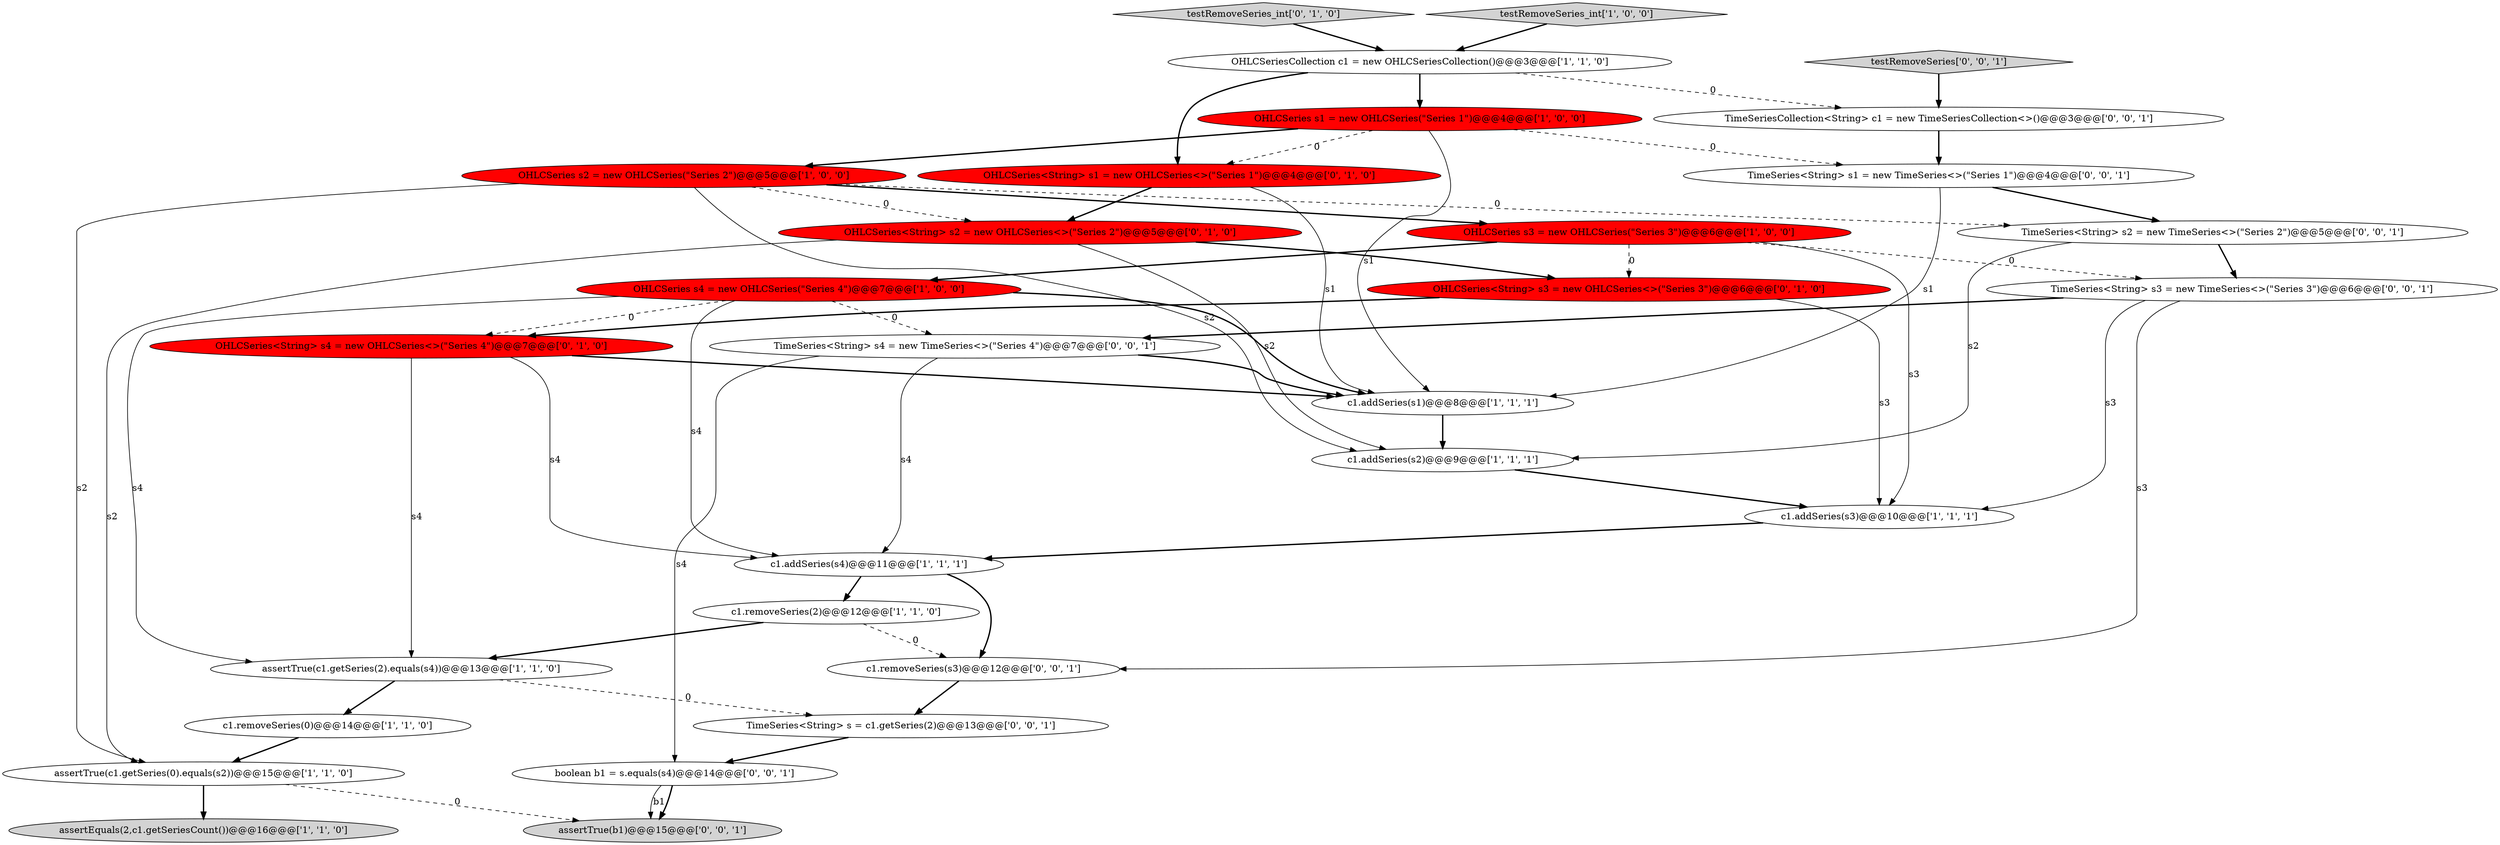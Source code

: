 digraph {
21 [style = filled, label = "TimeSeries<String> s = c1.getSeries(2)@@@13@@@['0', '0', '1']", fillcolor = white, shape = ellipse image = "AAA0AAABBB3BBB"];
29 [style = filled, label = "TimeSeries<String> s1 = new TimeSeries<>(\"Series 1\")@@@4@@@['0', '0', '1']", fillcolor = white, shape = ellipse image = "AAA0AAABBB3BBB"];
25 [style = filled, label = "TimeSeries<String> s4 = new TimeSeries<>(\"Series 4\")@@@7@@@['0', '0', '1']", fillcolor = white, shape = ellipse image = "AAA0AAABBB3BBB"];
14 [style = filled, label = "c1.removeSeries(2)@@@12@@@['1', '1', '0']", fillcolor = white, shape = ellipse image = "AAA0AAABBB1BBB"];
20 [style = filled, label = "TimeSeriesCollection<String> c1 = new TimeSeriesCollection<>()@@@3@@@['0', '0', '1']", fillcolor = white, shape = ellipse image = "AAA0AAABBB3BBB"];
19 [style = filled, label = "OHLCSeries<String> s3 = new OHLCSeries<>(\"Series 3\")@@@6@@@['0', '1', '0']", fillcolor = red, shape = ellipse image = "AAA1AAABBB2BBB"];
6 [style = filled, label = "OHLCSeries s2 = new OHLCSeries(\"Series 2\")@@@5@@@['1', '0', '0']", fillcolor = red, shape = ellipse image = "AAA1AAABBB1BBB"];
12 [style = filled, label = "OHLCSeriesCollection c1 = new OHLCSeriesCollection()@@@3@@@['1', '1', '0']", fillcolor = white, shape = ellipse image = "AAA0AAABBB1BBB"];
17 [style = filled, label = "OHLCSeries<String> s2 = new OHLCSeries<>(\"Series 2\")@@@5@@@['0', '1', '0']", fillcolor = red, shape = ellipse image = "AAA1AAABBB2BBB"];
2 [style = filled, label = "OHLCSeries s3 = new OHLCSeries(\"Series 3\")@@@6@@@['1', '0', '0']", fillcolor = red, shape = ellipse image = "AAA1AAABBB1BBB"];
15 [style = filled, label = "OHLCSeries<String> s4 = new OHLCSeries<>(\"Series 4\")@@@7@@@['0', '1', '0']", fillcolor = red, shape = ellipse image = "AAA1AAABBB2BBB"];
1 [style = filled, label = "c1.removeSeries(0)@@@14@@@['1', '1', '0']", fillcolor = white, shape = ellipse image = "AAA0AAABBB1BBB"];
0 [style = filled, label = "assertEquals(2,c1.getSeriesCount())@@@16@@@['1', '1', '0']", fillcolor = lightgray, shape = ellipse image = "AAA0AAABBB1BBB"];
8 [style = filled, label = "OHLCSeries s1 = new OHLCSeries(\"Series 1\")@@@4@@@['1', '0', '0']", fillcolor = red, shape = ellipse image = "AAA1AAABBB1BBB"];
26 [style = filled, label = "boolean b1 = s.equals(s4)@@@14@@@['0', '0', '1']", fillcolor = white, shape = ellipse image = "AAA0AAABBB3BBB"];
4 [style = filled, label = "assertTrue(c1.getSeries(2).equals(s4))@@@13@@@['1', '1', '0']", fillcolor = white, shape = ellipse image = "AAA0AAABBB1BBB"];
3 [style = filled, label = "assertTrue(c1.getSeries(0).equals(s2))@@@15@@@['1', '1', '0']", fillcolor = white, shape = ellipse image = "AAA0AAABBB1BBB"];
7 [style = filled, label = "c1.addSeries(s2)@@@9@@@['1', '1', '1']", fillcolor = white, shape = ellipse image = "AAA0AAABBB1BBB"];
10 [style = filled, label = "OHLCSeries s4 = new OHLCSeries(\"Series 4\")@@@7@@@['1', '0', '0']", fillcolor = red, shape = ellipse image = "AAA1AAABBB1BBB"];
11 [style = filled, label = "c1.addSeries(s1)@@@8@@@['1', '1', '1']", fillcolor = white, shape = ellipse image = "AAA0AAABBB1BBB"];
28 [style = filled, label = "assertTrue(b1)@@@15@@@['0', '0', '1']", fillcolor = lightgray, shape = ellipse image = "AAA0AAABBB3BBB"];
22 [style = filled, label = "c1.removeSeries(s3)@@@12@@@['0', '0', '1']", fillcolor = white, shape = ellipse image = "AAA0AAABBB3BBB"];
18 [style = filled, label = "OHLCSeries<String> s1 = new OHLCSeries<>(\"Series 1\")@@@4@@@['0', '1', '0']", fillcolor = red, shape = ellipse image = "AAA1AAABBB2BBB"];
9 [style = filled, label = "c1.addSeries(s4)@@@11@@@['1', '1', '1']", fillcolor = white, shape = ellipse image = "AAA0AAABBB1BBB"];
16 [style = filled, label = "testRemoveSeries_int['0', '1', '0']", fillcolor = lightgray, shape = diamond image = "AAA0AAABBB2BBB"];
23 [style = filled, label = "TimeSeries<String> s2 = new TimeSeries<>(\"Series 2\")@@@5@@@['0', '0', '1']", fillcolor = white, shape = ellipse image = "AAA0AAABBB3BBB"];
5 [style = filled, label = "c1.addSeries(s3)@@@10@@@['1', '1', '1']", fillcolor = white, shape = ellipse image = "AAA0AAABBB1BBB"];
13 [style = filled, label = "testRemoveSeries_int['1', '0', '0']", fillcolor = lightgray, shape = diamond image = "AAA0AAABBB1BBB"];
24 [style = filled, label = "testRemoveSeries['0', '0', '1']", fillcolor = lightgray, shape = diamond image = "AAA0AAABBB3BBB"];
27 [style = filled, label = "TimeSeries<String> s3 = new TimeSeries<>(\"Series 3\")@@@6@@@['0', '0', '1']", fillcolor = white, shape = ellipse image = "AAA0AAABBB3BBB"];
9->22 [style = bold, label=""];
10->15 [style = dashed, label="0"];
23->7 [style = solid, label="s2"];
25->9 [style = solid, label="s4"];
2->19 [style = dashed, label="0"];
3->28 [style = dashed, label="0"];
26->28 [style = solid, label="b1"];
12->20 [style = dashed, label="0"];
5->9 [style = bold, label=""];
23->27 [style = bold, label=""];
15->9 [style = solid, label="s4"];
20->29 [style = bold, label=""];
10->4 [style = solid, label="s4"];
6->3 [style = solid, label="s2"];
1->3 [style = bold, label=""];
22->21 [style = bold, label=""];
18->17 [style = bold, label=""];
2->27 [style = dashed, label="0"];
2->5 [style = solid, label="s3"];
14->22 [style = dashed, label="0"];
8->6 [style = bold, label=""];
6->17 [style = dashed, label="0"];
25->26 [style = solid, label="s4"];
29->23 [style = bold, label=""];
2->10 [style = bold, label=""];
4->21 [style = dashed, label="0"];
17->19 [style = bold, label=""];
3->0 [style = bold, label=""];
8->11 [style = solid, label="s1"];
17->7 [style = solid, label="s2"];
27->22 [style = solid, label="s3"];
6->2 [style = bold, label=""];
24->20 [style = bold, label=""];
21->26 [style = bold, label=""];
7->5 [style = bold, label=""];
13->12 [style = bold, label=""];
15->11 [style = bold, label=""];
29->11 [style = solid, label="s1"];
25->11 [style = bold, label=""];
12->8 [style = bold, label=""];
10->9 [style = solid, label="s4"];
19->5 [style = solid, label="s3"];
6->7 [style = solid, label="s2"];
6->23 [style = dashed, label="0"];
15->4 [style = solid, label="s4"];
12->18 [style = bold, label=""];
9->14 [style = bold, label=""];
27->5 [style = solid, label="s3"];
8->18 [style = dashed, label="0"];
4->1 [style = bold, label=""];
26->28 [style = bold, label=""];
19->15 [style = bold, label=""];
18->11 [style = solid, label="s1"];
16->12 [style = bold, label=""];
27->25 [style = bold, label=""];
8->29 [style = dashed, label="0"];
10->25 [style = dashed, label="0"];
11->7 [style = bold, label=""];
17->3 [style = solid, label="s2"];
14->4 [style = bold, label=""];
10->11 [style = bold, label=""];
}

